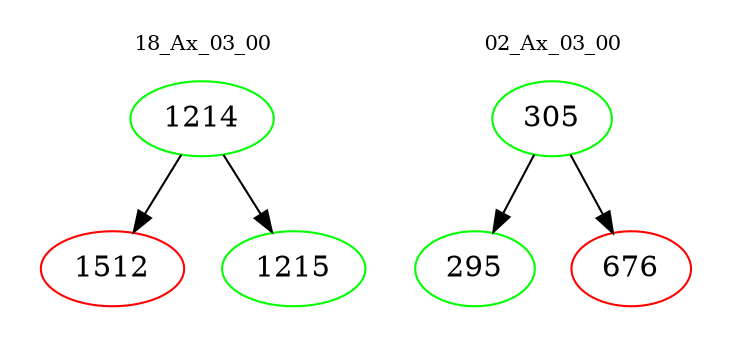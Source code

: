 digraph{
subgraph cluster_0 {
color = white
label = "18_Ax_03_00";
fontsize=10;
T0_1214 [label="1214", color="green"]
T0_1214 -> T0_1512 [color="black"]
T0_1512 [label="1512", color="red"]
T0_1214 -> T0_1215 [color="black"]
T0_1215 [label="1215", color="green"]
}
subgraph cluster_1 {
color = white
label = "02_Ax_03_00";
fontsize=10;
T1_305 [label="305", color="green"]
T1_305 -> T1_295 [color="black"]
T1_295 [label="295", color="green"]
T1_305 -> T1_676 [color="black"]
T1_676 [label="676", color="red"]
}
}
